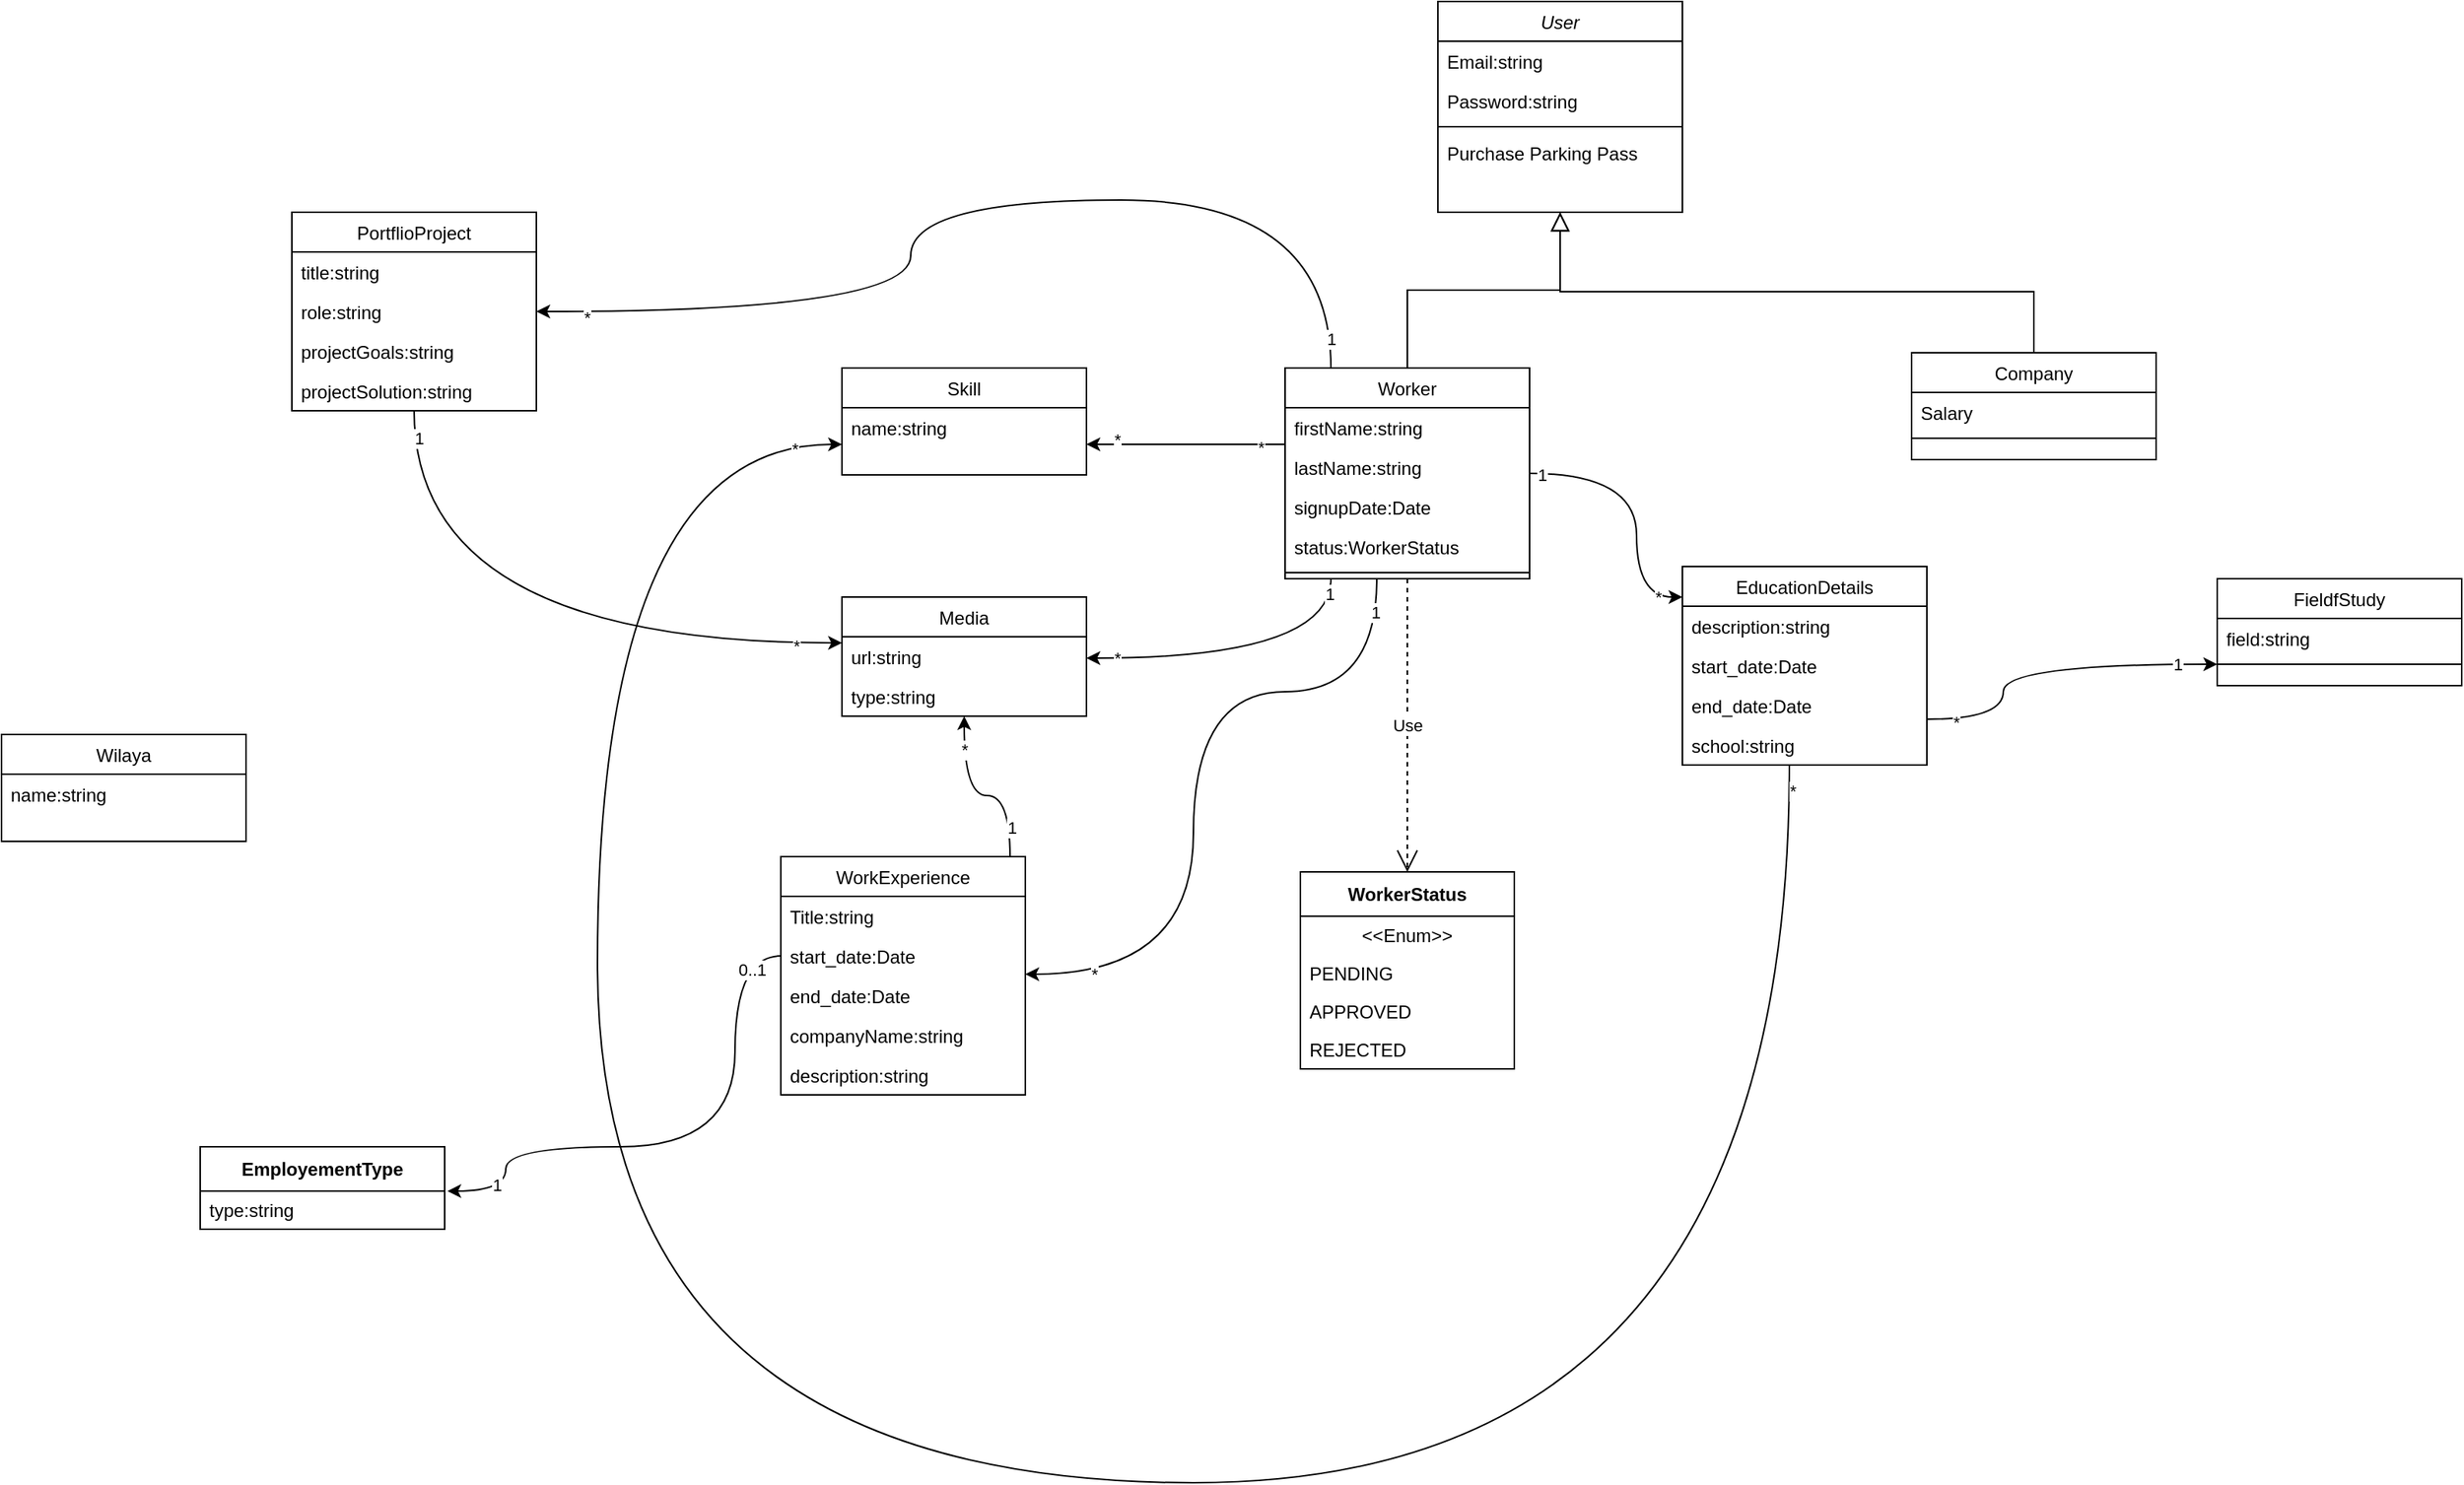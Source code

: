 <mxfile version="21.0.2" type="github">
  <diagram id="C5RBs43oDa-KdzZeNtuy" name="Page-1">
    <mxGraphModel dx="2514" dy="825" grid="1" gridSize="10" guides="1" tooltips="1" connect="1" arrows="1" fold="1" page="1" pageScale="1" pageWidth="827" pageHeight="1169" math="0" shadow="0">
      <root>
        <mxCell id="WIyWlLk6GJQsqaUBKTNV-0" />
        <mxCell id="WIyWlLk6GJQsqaUBKTNV-1" parent="WIyWlLk6GJQsqaUBKTNV-0" />
        <mxCell id="zkfFHV4jXpPFQw0GAbJ--0" value="User" style="swimlane;fontStyle=2;align=center;verticalAlign=top;childLayout=stackLayout;horizontal=1;startSize=26;horizontalStack=0;resizeParent=1;resizeLast=0;collapsible=1;marginBottom=0;rounded=0;shadow=0;strokeWidth=1;" parent="WIyWlLk6GJQsqaUBKTNV-1" vertex="1">
          <mxGeometry x="220" y="120" width="160" height="138" as="geometry">
            <mxRectangle x="230" y="140" width="160" height="26" as="alternateBounds" />
          </mxGeometry>
        </mxCell>
        <mxCell id="zkfFHV4jXpPFQw0GAbJ--1" value="Email:string" style="text;align=left;verticalAlign=top;spacingLeft=4;spacingRight=4;overflow=hidden;rotatable=0;points=[[0,0.5],[1,0.5]];portConstraint=eastwest;" parent="zkfFHV4jXpPFQw0GAbJ--0" vertex="1">
          <mxGeometry y="26" width="160" height="26" as="geometry" />
        </mxCell>
        <mxCell id="zkfFHV4jXpPFQw0GAbJ--2" value="Password:string" style="text;align=left;verticalAlign=top;spacingLeft=4;spacingRight=4;overflow=hidden;rotatable=0;points=[[0,0.5],[1,0.5]];portConstraint=eastwest;rounded=0;shadow=0;html=0;" parent="zkfFHV4jXpPFQw0GAbJ--0" vertex="1">
          <mxGeometry y="52" width="160" height="26" as="geometry" />
        </mxCell>
        <mxCell id="zkfFHV4jXpPFQw0GAbJ--4" value="" style="line;html=1;strokeWidth=1;align=left;verticalAlign=middle;spacingTop=-1;spacingLeft=3;spacingRight=3;rotatable=0;labelPosition=right;points=[];portConstraint=eastwest;" parent="zkfFHV4jXpPFQw0GAbJ--0" vertex="1">
          <mxGeometry y="78" width="160" height="8" as="geometry" />
        </mxCell>
        <mxCell id="zkfFHV4jXpPFQw0GAbJ--5" value="Purchase Parking Pass" style="text;align=left;verticalAlign=top;spacingLeft=4;spacingRight=4;overflow=hidden;rotatable=0;points=[[0,0.5],[1,0.5]];portConstraint=eastwest;" parent="zkfFHV4jXpPFQw0GAbJ--0" vertex="1">
          <mxGeometry y="86" width="160" height="26" as="geometry" />
        </mxCell>
        <mxCell id="mFvIl6yQEKOknpsYrwRo-8" value="" style="edgeStyle=orthogonalEdgeStyle;rounded=0;orthogonalLoop=1;jettySize=auto;html=1;curved=1;" edge="1" parent="WIyWlLk6GJQsqaUBKTNV-1" source="zkfFHV4jXpPFQw0GAbJ--6" target="mFvIl6yQEKOknpsYrwRo-10">
          <mxGeometry relative="1" as="geometry">
            <mxPoint x="20" y="429" as="targetPoint" />
            <Array as="points">
              <mxPoint x="150" y="550" />
            </Array>
          </mxGeometry>
        </mxCell>
        <mxCell id="mFvIl6yQEKOknpsYrwRo-17" value="*" style="edgeLabel;html=1;align=center;verticalAlign=middle;resizable=0;points=[];" vertex="1" connectable="0" parent="mFvIl6yQEKOknpsYrwRo-8">
          <mxGeometry x="0.817" relative="1" as="geometry">
            <mxPoint as="offset" />
          </mxGeometry>
        </mxCell>
        <mxCell id="mFvIl6yQEKOknpsYrwRo-18" value="1" style="edgeLabel;html=1;align=center;verticalAlign=middle;resizable=0;points=[];" vertex="1" connectable="0" parent="mFvIl6yQEKOknpsYrwRo-8">
          <mxGeometry x="-0.911" y="-1" relative="1" as="geometry">
            <mxPoint as="offset" />
          </mxGeometry>
        </mxCell>
        <mxCell id="mFvIl6yQEKOknpsYrwRo-110" value="" style="edgeStyle=orthogonalEdgeStyle;rounded=0;orthogonalLoop=1;jettySize=auto;html=1;curved=1;" edge="1" parent="WIyWlLk6GJQsqaUBKTNV-1" source="zkfFHV4jXpPFQw0GAbJ--6" target="mFvIl6yQEKOknpsYrwRo-88">
          <mxGeometry relative="1" as="geometry">
            <mxPoint x="20" y="429.0" as="targetPoint" />
            <Array as="points">
              <mxPoint x="150" y="250" />
              <mxPoint x="-125" y="250" />
              <mxPoint x="-125" y="323" />
            </Array>
          </mxGeometry>
        </mxCell>
        <mxCell id="mFvIl6yQEKOknpsYrwRo-111" value="*" style="edgeLabel;html=1;align=center;verticalAlign=middle;resizable=0;points=[];" vertex="1" connectable="0" parent="mFvIl6yQEKOknpsYrwRo-110">
          <mxGeometry x="0.908" y="4" relative="1" as="geometry">
            <mxPoint as="offset" />
          </mxGeometry>
        </mxCell>
        <mxCell id="mFvIl6yQEKOknpsYrwRo-112" value="1" style="edgeLabel;html=1;align=center;verticalAlign=middle;resizable=0;points=[];" vertex="1" connectable="0" parent="mFvIl6yQEKOknpsYrwRo-110">
          <mxGeometry x="-0.946" relative="1" as="geometry">
            <mxPoint as="offset" />
          </mxGeometry>
        </mxCell>
        <mxCell id="zkfFHV4jXpPFQw0GAbJ--6" value="Worker" style="swimlane;fontStyle=0;align=center;verticalAlign=top;childLayout=stackLayout;horizontal=1;startSize=26;horizontalStack=0;resizeParent=1;resizeLast=0;collapsible=1;marginBottom=0;rounded=0;shadow=0;strokeWidth=1;" parent="WIyWlLk6GJQsqaUBKTNV-1" vertex="1">
          <mxGeometry x="120" y="360" width="160" height="138" as="geometry">
            <mxRectangle x="130" y="380" width="160" height="26" as="alternateBounds" />
          </mxGeometry>
        </mxCell>
        <mxCell id="zkfFHV4jXpPFQw0GAbJ--7" value="firstName:string" style="text;align=left;verticalAlign=top;spacingLeft=4;spacingRight=4;overflow=hidden;rotatable=0;points=[[0,0.5],[1,0.5]];portConstraint=eastwest;" parent="zkfFHV4jXpPFQw0GAbJ--6" vertex="1">
          <mxGeometry y="26" width="160" height="26" as="geometry" />
        </mxCell>
        <mxCell id="zkfFHV4jXpPFQw0GAbJ--8" value="lastName:string" style="text;align=left;verticalAlign=top;spacingLeft=4;spacingRight=4;overflow=hidden;rotatable=0;points=[[0,0.5],[1,0.5]];portConstraint=eastwest;rounded=0;shadow=0;html=0;" parent="zkfFHV4jXpPFQw0GAbJ--6" vertex="1">
          <mxGeometry y="52" width="160" height="26" as="geometry" />
        </mxCell>
        <mxCell id="mFvIl6yQEKOknpsYrwRo-87" value="signupDate:Date" style="text;align=left;verticalAlign=top;spacingLeft=4;spacingRight=4;overflow=hidden;rotatable=0;points=[[0,0.5],[1,0.5]];portConstraint=eastwest;rounded=0;shadow=0;html=0;" vertex="1" parent="zkfFHV4jXpPFQw0GAbJ--6">
          <mxGeometry y="78" width="160" height="26" as="geometry" />
        </mxCell>
        <mxCell id="mFvIl6yQEKOknpsYrwRo-19" value="status:WorkerStatus" style="text;align=left;verticalAlign=top;spacingLeft=4;spacingRight=4;overflow=hidden;rotatable=0;points=[[0,0.5],[1,0.5]];portConstraint=eastwest;rounded=0;shadow=0;html=0;" vertex="1" parent="zkfFHV4jXpPFQw0GAbJ--6">
          <mxGeometry y="104" width="160" height="26" as="geometry" />
        </mxCell>
        <mxCell id="zkfFHV4jXpPFQw0GAbJ--9" value="" style="line;html=1;strokeWidth=1;align=left;verticalAlign=middle;spacingTop=-1;spacingLeft=3;spacingRight=3;rotatable=0;labelPosition=right;points=[];portConstraint=eastwest;" parent="zkfFHV4jXpPFQw0GAbJ--6" vertex="1">
          <mxGeometry y="130" width="160" height="8" as="geometry" />
        </mxCell>
        <mxCell id="zkfFHV4jXpPFQw0GAbJ--12" value="" style="endArrow=block;endSize=10;endFill=0;shadow=0;strokeWidth=1;rounded=0;edgeStyle=elbowEdgeStyle;elbow=vertical;" parent="WIyWlLk6GJQsqaUBKTNV-1" source="zkfFHV4jXpPFQw0GAbJ--6" target="zkfFHV4jXpPFQw0GAbJ--0" edge="1">
          <mxGeometry width="160" relative="1" as="geometry">
            <mxPoint x="200" y="203" as="sourcePoint" />
            <mxPoint x="200" y="203" as="targetPoint" />
          </mxGeometry>
        </mxCell>
        <mxCell id="zkfFHV4jXpPFQw0GAbJ--13" value="Company" style="swimlane;fontStyle=0;align=center;verticalAlign=top;childLayout=stackLayout;horizontal=1;startSize=26;horizontalStack=0;resizeParent=1;resizeLast=0;collapsible=1;marginBottom=0;rounded=0;shadow=0;strokeWidth=1;" parent="WIyWlLk6GJQsqaUBKTNV-1" vertex="1">
          <mxGeometry x="530" y="350" width="160" height="70" as="geometry">
            <mxRectangle x="340" y="380" width="170" height="26" as="alternateBounds" />
          </mxGeometry>
        </mxCell>
        <mxCell id="zkfFHV4jXpPFQw0GAbJ--14" value="Salary" style="text;align=left;verticalAlign=top;spacingLeft=4;spacingRight=4;overflow=hidden;rotatable=0;points=[[0,0.5],[1,0.5]];portConstraint=eastwest;" parent="zkfFHV4jXpPFQw0GAbJ--13" vertex="1">
          <mxGeometry y="26" width="160" height="26" as="geometry" />
        </mxCell>
        <mxCell id="zkfFHV4jXpPFQw0GAbJ--15" value="" style="line;html=1;strokeWidth=1;align=left;verticalAlign=middle;spacingTop=-1;spacingLeft=3;spacingRight=3;rotatable=0;labelPosition=right;points=[];portConstraint=eastwest;" parent="zkfFHV4jXpPFQw0GAbJ--13" vertex="1">
          <mxGeometry y="52" width="160" height="8" as="geometry" />
        </mxCell>
        <mxCell id="zkfFHV4jXpPFQw0GAbJ--16" value="" style="endArrow=block;endSize=10;endFill=0;shadow=0;strokeWidth=1;rounded=0;edgeStyle=elbowEdgeStyle;elbow=vertical;" parent="WIyWlLk6GJQsqaUBKTNV-1" source="zkfFHV4jXpPFQw0GAbJ--13" target="zkfFHV4jXpPFQw0GAbJ--0" edge="1">
          <mxGeometry width="160" relative="1" as="geometry">
            <mxPoint x="210" y="373" as="sourcePoint" />
            <mxPoint x="310" y="271" as="targetPoint" />
            <Array as="points">
              <mxPoint x="450" y="310" />
            </Array>
          </mxGeometry>
        </mxCell>
        <mxCell id="mFvIl6yQEKOknpsYrwRo-1" value="Skill" style="swimlane;fontStyle=0;align=center;verticalAlign=top;childLayout=stackLayout;horizontal=1;startSize=26;horizontalStack=0;resizeParent=1;resizeLast=0;collapsible=1;marginBottom=0;rounded=0;shadow=0;strokeWidth=1;" vertex="1" parent="WIyWlLk6GJQsqaUBKTNV-1">
          <mxGeometry x="-170" y="360" width="160" height="70" as="geometry">
            <mxRectangle x="130" y="380" width="160" height="26" as="alternateBounds" />
          </mxGeometry>
        </mxCell>
        <mxCell id="mFvIl6yQEKOknpsYrwRo-2" value="name:string" style="text;align=left;verticalAlign=top;spacingLeft=4;spacingRight=4;overflow=hidden;rotatable=0;points=[[0,0.5],[1,0.5]];portConstraint=eastwest;" vertex="1" parent="mFvIl6yQEKOknpsYrwRo-1">
          <mxGeometry y="26" width="160" height="26" as="geometry" />
        </mxCell>
        <mxCell id="mFvIl6yQEKOknpsYrwRo-10" value="Media" style="swimlane;fontStyle=0;align=center;verticalAlign=top;childLayout=stackLayout;horizontal=1;startSize=26;horizontalStack=0;resizeParent=1;resizeLast=0;collapsible=1;marginBottom=0;rounded=0;shadow=0;strokeWidth=1;" vertex="1" parent="WIyWlLk6GJQsqaUBKTNV-1">
          <mxGeometry x="-170" y="510" width="160" height="78" as="geometry">
            <mxRectangle x="130" y="380" width="160" height="26" as="alternateBounds" />
          </mxGeometry>
        </mxCell>
        <mxCell id="mFvIl6yQEKOknpsYrwRo-11" value="url:string" style="text;align=left;verticalAlign=top;spacingLeft=4;spacingRight=4;overflow=hidden;rotatable=0;points=[[0,0.5],[1,0.5]];portConstraint=eastwest;" vertex="1" parent="mFvIl6yQEKOknpsYrwRo-10">
          <mxGeometry y="26" width="160" height="26" as="geometry" />
        </mxCell>
        <mxCell id="mFvIl6yQEKOknpsYrwRo-13" value="type:string" style="text;align=left;verticalAlign=top;spacingLeft=4;spacingRight=4;overflow=hidden;rotatable=0;points=[[0,0.5],[1,0.5]];portConstraint=eastwest;" vertex="1" parent="mFvIl6yQEKOknpsYrwRo-10">
          <mxGeometry y="52" width="160" height="26" as="geometry" />
        </mxCell>
        <mxCell id="mFvIl6yQEKOknpsYrwRo-14" value="" style="edgeStyle=orthogonalEdgeStyle;rounded=0;orthogonalLoop=1;jettySize=auto;html=1;curved=1;" edge="1" parent="WIyWlLk6GJQsqaUBKTNV-1" source="zkfFHV4jXpPFQw0GAbJ--6" target="mFvIl6yQEKOknpsYrwRo-1">
          <mxGeometry relative="1" as="geometry">
            <mxPoint x="130" y="298" as="sourcePoint" />
            <mxPoint x="-80" y="350" as="targetPoint" />
            <Array as="points">
              <mxPoint x="80" y="410" />
              <mxPoint x="80" y="410" />
            </Array>
          </mxGeometry>
        </mxCell>
        <mxCell id="mFvIl6yQEKOknpsYrwRo-15" value="*" style="edgeLabel;html=1;align=center;verticalAlign=middle;resizable=0;points=[];" vertex="1" connectable="0" parent="mFvIl6yQEKOknpsYrwRo-14">
          <mxGeometry x="0.692" y="-3" relative="1" as="geometry">
            <mxPoint as="offset" />
          </mxGeometry>
        </mxCell>
        <mxCell id="mFvIl6yQEKOknpsYrwRo-16" value="*" style="edgeLabel;html=1;align=center;verticalAlign=middle;resizable=0;points=[];" vertex="1" connectable="0" parent="mFvIl6yQEKOknpsYrwRo-14">
          <mxGeometry x="-0.754" y="2" relative="1" as="geometry">
            <mxPoint as="offset" />
          </mxGeometry>
        </mxCell>
        <mxCell id="mFvIl6yQEKOknpsYrwRo-20" value="WorkerStatus" style="swimlane;fontStyle=1;align=center;verticalAlign=middle;childLayout=stackLayout;horizontal=1;startSize=29;horizontalStack=0;resizeParent=1;resizeParentMax=0;resizeLast=0;collapsible=0;marginBottom=0;html=1;whiteSpace=wrap;" vertex="1" parent="WIyWlLk6GJQsqaUBKTNV-1">
          <mxGeometry x="130" y="690" width="140" height="129" as="geometry" />
        </mxCell>
        <mxCell id="mFvIl6yQEKOknpsYrwRo-21" value="&amp;lt;&amp;lt;Enum&amp;gt;&amp;gt;" style="text;html=1;strokeColor=none;fillColor=none;align=center;verticalAlign=middle;spacingLeft=4;spacingRight=4;overflow=hidden;rotatable=0;points=[[0,0.5],[1,0.5]];portConstraint=eastwest;whiteSpace=wrap;" vertex="1" parent="mFvIl6yQEKOknpsYrwRo-20">
          <mxGeometry y="29" width="140" height="25" as="geometry" />
        </mxCell>
        <mxCell id="mFvIl6yQEKOknpsYrwRo-22" value="PENDING" style="text;html=1;strokeColor=none;fillColor=none;align=left;verticalAlign=middle;spacingLeft=4;spacingRight=4;overflow=hidden;rotatable=0;points=[[0,0.5],[1,0.5]];portConstraint=eastwest;whiteSpace=wrap;" vertex="1" parent="mFvIl6yQEKOknpsYrwRo-20">
          <mxGeometry y="54" width="140" height="25" as="geometry" />
        </mxCell>
        <mxCell id="mFvIl6yQEKOknpsYrwRo-23" value="APPROVED" style="text;html=1;strokeColor=none;fillColor=none;align=left;verticalAlign=middle;spacingLeft=4;spacingRight=4;overflow=hidden;rotatable=0;points=[[0,0.5],[1,0.5]];portConstraint=eastwest;whiteSpace=wrap;" vertex="1" parent="mFvIl6yQEKOknpsYrwRo-20">
          <mxGeometry y="79" width="140" height="25" as="geometry" />
        </mxCell>
        <mxCell id="mFvIl6yQEKOknpsYrwRo-24" value="REJECTED" style="text;html=1;strokeColor=none;fillColor=none;align=left;verticalAlign=middle;spacingLeft=4;spacingRight=4;overflow=hidden;rotatable=0;points=[[0,0.5],[1,0.5]];portConstraint=eastwest;whiteSpace=wrap;" vertex="1" parent="mFvIl6yQEKOknpsYrwRo-20">
          <mxGeometry y="104" width="140" height="25" as="geometry" />
        </mxCell>
        <mxCell id="mFvIl6yQEKOknpsYrwRo-25" value="Use" style="endArrow=open;endSize=12;dashed=1;html=1;rounded=0;" edge="1" parent="WIyWlLk6GJQsqaUBKTNV-1" source="zkfFHV4jXpPFQw0GAbJ--6" target="mFvIl6yQEKOknpsYrwRo-20">
          <mxGeometry width="160" relative="1" as="geometry">
            <mxPoint x="450" y="550" as="sourcePoint" />
            <mxPoint x="610" y="550" as="targetPoint" />
          </mxGeometry>
        </mxCell>
        <mxCell id="mFvIl6yQEKOknpsYrwRo-34" value="" style="edgeStyle=orthogonalEdgeStyle;rounded=0;orthogonalLoop=1;jettySize=auto;html=1;curved=1;" edge="1" parent="WIyWlLk6GJQsqaUBKTNV-1" source="mFvIl6yQEKOknpsYrwRo-26" target="mFvIl6yQEKOknpsYrwRo-31">
          <mxGeometry relative="1" as="geometry">
            <Array as="points">
              <mxPoint x="590" y="590" />
              <mxPoint x="590" y="554" />
            </Array>
          </mxGeometry>
        </mxCell>
        <mxCell id="mFvIl6yQEKOknpsYrwRo-35" value="1" style="edgeLabel;html=1;align=center;verticalAlign=middle;resizable=0;points=[];" vertex="1" connectable="0" parent="mFvIl6yQEKOknpsYrwRo-34">
          <mxGeometry x="0.765" relative="1" as="geometry">
            <mxPoint as="offset" />
          </mxGeometry>
        </mxCell>
        <mxCell id="mFvIl6yQEKOknpsYrwRo-36" value="*" style="edgeLabel;html=1;align=center;verticalAlign=middle;resizable=0;points=[];" vertex="1" connectable="0" parent="mFvIl6yQEKOknpsYrwRo-34">
          <mxGeometry x="-0.838" y="-2" relative="1" as="geometry">
            <mxPoint as="offset" />
          </mxGeometry>
        </mxCell>
        <mxCell id="mFvIl6yQEKOknpsYrwRo-26" value="EducationDetails" style="swimlane;fontStyle=0;align=center;verticalAlign=top;childLayout=stackLayout;horizontal=1;startSize=26;horizontalStack=0;resizeParent=1;resizeLast=0;collapsible=1;marginBottom=0;rounded=0;shadow=0;strokeWidth=1;" vertex="1" parent="WIyWlLk6GJQsqaUBKTNV-1">
          <mxGeometry x="380" y="490" width="160" height="130" as="geometry">
            <mxRectangle x="130" y="380" width="160" height="26" as="alternateBounds" />
          </mxGeometry>
        </mxCell>
        <mxCell id="mFvIl6yQEKOknpsYrwRo-27" value="description:string" style="text;align=left;verticalAlign=top;spacingLeft=4;spacingRight=4;overflow=hidden;rotatable=0;points=[[0,0.5],[1,0.5]];portConstraint=eastwest;" vertex="1" parent="mFvIl6yQEKOknpsYrwRo-26">
          <mxGeometry y="26" width="160" height="26" as="geometry" />
        </mxCell>
        <mxCell id="mFvIl6yQEKOknpsYrwRo-28" value="start_date:Date" style="text;align=left;verticalAlign=top;spacingLeft=4;spacingRight=4;overflow=hidden;rotatable=0;points=[[0,0.5],[1,0.5]];portConstraint=eastwest;" vertex="1" parent="mFvIl6yQEKOknpsYrwRo-26">
          <mxGeometry y="52" width="160" height="26" as="geometry" />
        </mxCell>
        <mxCell id="mFvIl6yQEKOknpsYrwRo-29" value="end_date:Date" style="text;align=left;verticalAlign=top;spacingLeft=4;spacingRight=4;overflow=hidden;rotatable=0;points=[[0,0.5],[1,0.5]];portConstraint=eastwest;" vertex="1" parent="mFvIl6yQEKOknpsYrwRo-26">
          <mxGeometry y="78" width="160" height="26" as="geometry" />
        </mxCell>
        <mxCell id="mFvIl6yQEKOknpsYrwRo-30" value="school:string" style="text;align=left;verticalAlign=top;spacingLeft=4;spacingRight=4;overflow=hidden;rotatable=0;points=[[0,0.5],[1,0.5]];portConstraint=eastwest;" vertex="1" parent="mFvIl6yQEKOknpsYrwRo-26">
          <mxGeometry y="104" width="160" height="26" as="geometry" />
        </mxCell>
        <mxCell id="mFvIl6yQEKOknpsYrwRo-31" value="FieldfStudy" style="swimlane;fontStyle=0;align=center;verticalAlign=top;childLayout=stackLayout;horizontal=1;startSize=26;horizontalStack=0;resizeParent=1;resizeLast=0;collapsible=1;marginBottom=0;rounded=0;shadow=0;strokeWidth=1;" vertex="1" parent="WIyWlLk6GJQsqaUBKTNV-1">
          <mxGeometry x="730" y="498" width="160" height="70" as="geometry">
            <mxRectangle x="340" y="380" width="170" height="26" as="alternateBounds" />
          </mxGeometry>
        </mxCell>
        <mxCell id="mFvIl6yQEKOknpsYrwRo-32" value="field:string" style="text;align=left;verticalAlign=top;spacingLeft=4;spacingRight=4;overflow=hidden;rotatable=0;points=[[0,0.5],[1,0.5]];portConstraint=eastwest;" vertex="1" parent="mFvIl6yQEKOknpsYrwRo-31">
          <mxGeometry y="26" width="160" height="26" as="geometry" />
        </mxCell>
        <mxCell id="mFvIl6yQEKOknpsYrwRo-33" value="" style="line;html=1;strokeWidth=1;align=left;verticalAlign=middle;spacingTop=-1;spacingLeft=3;spacingRight=3;rotatable=0;labelPosition=right;points=[];portConstraint=eastwest;" vertex="1" parent="mFvIl6yQEKOknpsYrwRo-31">
          <mxGeometry y="52" width="160" height="8" as="geometry" />
        </mxCell>
        <mxCell id="mFvIl6yQEKOknpsYrwRo-37" value="" style="edgeStyle=orthogonalEdgeStyle;rounded=0;orthogonalLoop=1;jettySize=auto;html=1;curved=1;" edge="1" parent="WIyWlLk6GJQsqaUBKTNV-1" source="zkfFHV4jXpPFQw0GAbJ--6" target="mFvIl6yQEKOknpsYrwRo-26">
          <mxGeometry relative="1" as="geometry">
            <mxPoint x="360" y="458" as="sourcePoint" />
            <mxPoint x="200" y="510" as="targetPoint" />
            <Array as="points">
              <mxPoint x="350" y="429" />
              <mxPoint x="350" y="510" />
            </Array>
          </mxGeometry>
        </mxCell>
        <mxCell id="mFvIl6yQEKOknpsYrwRo-38" value="*" style="edgeLabel;html=1;align=center;verticalAlign=middle;resizable=0;points=[];" vertex="1" connectable="0" parent="mFvIl6yQEKOknpsYrwRo-37">
          <mxGeometry x="0.817" relative="1" as="geometry">
            <mxPoint as="offset" />
          </mxGeometry>
        </mxCell>
        <mxCell id="mFvIl6yQEKOknpsYrwRo-39" value="1" style="edgeLabel;html=1;align=center;verticalAlign=middle;resizable=0;points=[];" vertex="1" connectable="0" parent="mFvIl6yQEKOknpsYrwRo-37">
          <mxGeometry x="-0.911" y="-1" relative="1" as="geometry">
            <mxPoint as="offset" />
          </mxGeometry>
        </mxCell>
        <mxCell id="mFvIl6yQEKOknpsYrwRo-40" value="" style="edgeStyle=orthogonalEdgeStyle;rounded=0;orthogonalLoop=1;jettySize=auto;html=1;curved=1;" edge="1" parent="WIyWlLk6GJQsqaUBKTNV-1" source="mFvIl6yQEKOknpsYrwRo-26" target="mFvIl6yQEKOknpsYrwRo-1">
          <mxGeometry relative="1" as="geometry">
            <mxPoint x="340" y="716" as="sourcePoint" />
            <mxPoint x="440" y="680" as="targetPoint" />
            <Array as="points">
              <mxPoint x="450" y="1090" />
              <mxPoint x="-330" y="1090" />
              <mxPoint x="-330" y="410" />
            </Array>
          </mxGeometry>
        </mxCell>
        <mxCell id="mFvIl6yQEKOknpsYrwRo-43" value="*" style="edgeLabel;html=1;align=center;verticalAlign=middle;resizable=0;points=[];" vertex="1" connectable="0" parent="mFvIl6yQEKOknpsYrwRo-40">
          <mxGeometry x="0.97" y="-3" relative="1" as="geometry">
            <mxPoint as="offset" />
          </mxGeometry>
        </mxCell>
        <mxCell id="mFvIl6yQEKOknpsYrwRo-44" value="*" style="edgeLabel;html=1;align=center;verticalAlign=middle;resizable=0;points=[];" vertex="1" connectable="0" parent="mFvIl6yQEKOknpsYrwRo-40">
          <mxGeometry x="-0.984" y="2" relative="1" as="geometry">
            <mxPoint as="offset" />
          </mxGeometry>
        </mxCell>
        <mxCell id="mFvIl6yQEKOknpsYrwRo-47" value="WorkExperience" style="swimlane;fontStyle=0;align=center;verticalAlign=top;childLayout=stackLayout;horizontal=1;startSize=26;horizontalStack=0;resizeParent=1;resizeLast=0;collapsible=1;marginBottom=0;rounded=0;shadow=0;strokeWidth=1;" vertex="1" parent="WIyWlLk6GJQsqaUBKTNV-1">
          <mxGeometry x="-210" y="680" width="160" height="156" as="geometry">
            <mxRectangle x="130" y="380" width="160" height="26" as="alternateBounds" />
          </mxGeometry>
        </mxCell>
        <mxCell id="mFvIl6yQEKOknpsYrwRo-48" value="Title:string" style="text;align=left;verticalAlign=top;spacingLeft=4;spacingRight=4;overflow=hidden;rotatable=0;points=[[0,0.5],[1,0.5]];portConstraint=eastwest;" vertex="1" parent="mFvIl6yQEKOknpsYrwRo-47">
          <mxGeometry y="26" width="160" height="26" as="geometry" />
        </mxCell>
        <mxCell id="mFvIl6yQEKOknpsYrwRo-49" value="start_date:Date" style="text;align=left;verticalAlign=top;spacingLeft=4;spacingRight=4;overflow=hidden;rotatable=0;points=[[0,0.5],[1,0.5]];portConstraint=eastwest;" vertex="1" parent="mFvIl6yQEKOknpsYrwRo-47">
          <mxGeometry y="52" width="160" height="26" as="geometry" />
        </mxCell>
        <mxCell id="mFvIl6yQEKOknpsYrwRo-50" value="end_date:Date" style="text;align=left;verticalAlign=top;spacingLeft=4;spacingRight=4;overflow=hidden;rotatable=0;points=[[0,0.5],[1,0.5]];portConstraint=eastwest;" vertex="1" parent="mFvIl6yQEKOknpsYrwRo-47">
          <mxGeometry y="78" width="160" height="26" as="geometry" />
        </mxCell>
        <mxCell id="mFvIl6yQEKOknpsYrwRo-51" value="companyName:string" style="text;align=left;verticalAlign=top;spacingLeft=4;spacingRight=4;overflow=hidden;rotatable=0;points=[[0,0.5],[1,0.5]];portConstraint=eastwest;" vertex="1" parent="mFvIl6yQEKOknpsYrwRo-47">
          <mxGeometry y="104" width="160" height="26" as="geometry" />
        </mxCell>
        <mxCell id="mFvIl6yQEKOknpsYrwRo-77" value="description:string" style="text;align=left;verticalAlign=top;spacingLeft=4;spacingRight=4;overflow=hidden;rotatable=0;points=[[0,0.5],[1,0.5]];portConstraint=eastwest;" vertex="1" parent="mFvIl6yQEKOknpsYrwRo-47">
          <mxGeometry y="130" width="160" height="26" as="geometry" />
        </mxCell>
        <mxCell id="mFvIl6yQEKOknpsYrwRo-52" value="" style="edgeStyle=orthogonalEdgeStyle;rounded=0;orthogonalLoop=1;jettySize=auto;html=1;curved=1;" edge="1" parent="WIyWlLk6GJQsqaUBKTNV-1" source="zkfFHV4jXpPFQw0GAbJ--6">
          <mxGeometry relative="1" as="geometry">
            <mxPoint x="160" y="520" as="sourcePoint" />
            <mxPoint x="-50" y="757" as="targetPoint" />
            <Array as="points">
              <mxPoint x="180" y="572" />
              <mxPoint x="60" y="572" />
              <mxPoint x="60" y="757" />
            </Array>
          </mxGeometry>
        </mxCell>
        <mxCell id="mFvIl6yQEKOknpsYrwRo-53" value="*" style="edgeLabel;html=1;align=center;verticalAlign=middle;resizable=0;points=[];" vertex="1" connectable="0" parent="mFvIl6yQEKOknpsYrwRo-52">
          <mxGeometry x="0.817" relative="1" as="geometry">
            <mxPoint as="offset" />
          </mxGeometry>
        </mxCell>
        <mxCell id="mFvIl6yQEKOknpsYrwRo-54" value="1" style="edgeLabel;html=1;align=center;verticalAlign=middle;resizable=0;points=[];" vertex="1" connectable="0" parent="mFvIl6yQEKOknpsYrwRo-52">
          <mxGeometry x="-0.911" y="-1" relative="1" as="geometry">
            <mxPoint as="offset" />
          </mxGeometry>
        </mxCell>
        <mxCell id="mFvIl6yQEKOknpsYrwRo-55" value="EmployementType" style="swimlane;fontStyle=1;align=center;verticalAlign=middle;childLayout=stackLayout;horizontal=1;startSize=29;horizontalStack=0;resizeParent=1;resizeParentMax=0;resizeLast=0;collapsible=0;marginBottom=0;html=1;whiteSpace=wrap;" vertex="1" parent="WIyWlLk6GJQsqaUBKTNV-1">
          <mxGeometry x="-590" y="870" width="160" height="54" as="geometry" />
        </mxCell>
        <mxCell id="mFvIl6yQEKOknpsYrwRo-57" value="type:string" style="text;html=1;strokeColor=none;fillColor=none;align=left;verticalAlign=middle;spacingLeft=4;spacingRight=4;overflow=hidden;rotatable=0;points=[[0,0.5],[1,0.5]];portConstraint=eastwest;whiteSpace=wrap;" vertex="1" parent="mFvIl6yQEKOknpsYrwRo-55">
          <mxGeometry y="29" width="160" height="25" as="geometry" />
        </mxCell>
        <mxCell id="mFvIl6yQEKOknpsYrwRo-63" value="" style="edgeStyle=orthogonalEdgeStyle;rounded=0;orthogonalLoop=1;jettySize=auto;html=1;curved=1;entryX=1.011;entryY=0.001;entryDx=0;entryDy=0;entryPerimeter=0;" edge="1" parent="WIyWlLk6GJQsqaUBKTNV-1" source="mFvIl6yQEKOknpsYrwRo-47" target="mFvIl6yQEKOknpsYrwRo-57">
          <mxGeometry relative="1" as="geometry">
            <mxPoint x="-240" y="880" as="sourcePoint" />
            <mxPoint x="-400" y="932" as="targetPoint" />
            <Array as="points">
              <mxPoint x="-240" y="745" />
              <mxPoint x="-240" y="870" />
              <mxPoint x="-390" y="870" />
              <mxPoint x="-390" y="899" />
            </Array>
          </mxGeometry>
        </mxCell>
        <mxCell id="mFvIl6yQEKOknpsYrwRo-68" value="0..1" style="edgeLabel;html=1;align=center;verticalAlign=middle;resizable=0;points=[];" vertex="1" connectable="0" parent="mFvIl6yQEKOknpsYrwRo-63">
          <mxGeometry x="-0.894" y="9" relative="1" as="geometry">
            <mxPoint as="offset" />
          </mxGeometry>
        </mxCell>
        <mxCell id="mFvIl6yQEKOknpsYrwRo-73" value="1" style="edgeLabel;html=1;align=center;verticalAlign=middle;resizable=0;points=[];" vertex="1" connectable="0" parent="mFvIl6yQEKOknpsYrwRo-63">
          <mxGeometry x="0.828" y="-4" relative="1" as="geometry">
            <mxPoint as="offset" />
          </mxGeometry>
        </mxCell>
        <mxCell id="mFvIl6yQEKOknpsYrwRo-74" value="" style="edgeStyle=orthogonalEdgeStyle;rounded=0;orthogonalLoop=1;jettySize=auto;html=1;curved=1;" edge="1" parent="WIyWlLk6GJQsqaUBKTNV-1" source="mFvIl6yQEKOknpsYrwRo-47" target="mFvIl6yQEKOknpsYrwRo-10">
          <mxGeometry relative="1" as="geometry">
            <mxPoint x="-60" y="588" as="sourcePoint" />
            <mxPoint x="-220" y="640" as="targetPoint" />
            <Array as="points">
              <mxPoint x="-60" y="640" />
              <mxPoint x="-90" y="640" />
            </Array>
          </mxGeometry>
        </mxCell>
        <mxCell id="mFvIl6yQEKOknpsYrwRo-75" value="*" style="edgeLabel;html=1;align=center;verticalAlign=middle;resizable=0;points=[];" vertex="1" connectable="0" parent="mFvIl6yQEKOknpsYrwRo-74">
          <mxGeometry x="0.817" relative="1" as="geometry">
            <mxPoint y="11" as="offset" />
          </mxGeometry>
        </mxCell>
        <mxCell id="mFvIl6yQEKOknpsYrwRo-76" value="1" style="edgeLabel;html=1;align=center;verticalAlign=middle;resizable=0;points=[];" vertex="1" connectable="0" parent="mFvIl6yQEKOknpsYrwRo-74">
          <mxGeometry x="-0.911" y="-1" relative="1" as="geometry">
            <mxPoint y="-14" as="offset" />
          </mxGeometry>
        </mxCell>
        <mxCell id="mFvIl6yQEKOknpsYrwRo-78" value="Wilaya" style="swimlane;fontStyle=0;align=center;verticalAlign=top;childLayout=stackLayout;horizontal=1;startSize=26;horizontalStack=0;resizeParent=1;resizeLast=0;collapsible=1;marginBottom=0;rounded=0;shadow=0;strokeWidth=1;" vertex="1" parent="WIyWlLk6GJQsqaUBKTNV-1">
          <mxGeometry x="-720" y="600" width="160" height="70" as="geometry">
            <mxRectangle x="130" y="380" width="160" height="26" as="alternateBounds" />
          </mxGeometry>
        </mxCell>
        <mxCell id="mFvIl6yQEKOknpsYrwRo-79" value="name:string" style="text;align=left;verticalAlign=top;spacingLeft=4;spacingRight=4;overflow=hidden;rotatable=0;points=[[0,0.5],[1,0.5]];portConstraint=eastwest;" vertex="1" parent="mFvIl6yQEKOknpsYrwRo-78">
          <mxGeometry y="26" width="160" height="26" as="geometry" />
        </mxCell>
        <mxCell id="mFvIl6yQEKOknpsYrwRo-100" value="" style="edgeStyle=orthogonalEdgeStyle;rounded=0;orthogonalLoop=1;jettySize=auto;html=1;curved=1;" edge="1" parent="WIyWlLk6GJQsqaUBKTNV-1" source="mFvIl6yQEKOknpsYrwRo-88" target="mFvIl6yQEKOknpsYrwRo-10">
          <mxGeometry relative="1" as="geometry">
            <mxPoint x="-250" y="323" as="targetPoint" />
            <Array as="points">
              <mxPoint x="-450" y="540" />
            </Array>
          </mxGeometry>
        </mxCell>
        <mxCell id="mFvIl6yQEKOknpsYrwRo-101" value="*" style="edgeLabel;html=1;align=center;verticalAlign=middle;resizable=0;points=[];" vertex="1" connectable="0" parent="mFvIl6yQEKOknpsYrwRo-100">
          <mxGeometry x="0.862" y="-2" relative="1" as="geometry">
            <mxPoint as="offset" />
          </mxGeometry>
        </mxCell>
        <mxCell id="mFvIl6yQEKOknpsYrwRo-102" value="1" style="edgeLabel;html=1;align=center;verticalAlign=middle;resizable=0;points=[];" vertex="1" connectable="0" parent="mFvIl6yQEKOknpsYrwRo-100">
          <mxGeometry x="-0.919" y="3" relative="1" as="geometry">
            <mxPoint as="offset" />
          </mxGeometry>
        </mxCell>
        <mxCell id="mFvIl6yQEKOknpsYrwRo-88" value="PortflioProject" style="swimlane;fontStyle=0;align=center;verticalAlign=top;childLayout=stackLayout;horizontal=1;startSize=26;horizontalStack=0;resizeParent=1;resizeLast=0;collapsible=1;marginBottom=0;rounded=0;shadow=0;strokeWidth=1;" vertex="1" parent="WIyWlLk6GJQsqaUBKTNV-1">
          <mxGeometry x="-530" y="258" width="160" height="130" as="geometry">
            <mxRectangle x="130" y="380" width="160" height="26" as="alternateBounds" />
          </mxGeometry>
        </mxCell>
        <mxCell id="mFvIl6yQEKOknpsYrwRo-89" value="title:string" style="text;align=left;verticalAlign=top;spacingLeft=4;spacingRight=4;overflow=hidden;rotatable=0;points=[[0,0.5],[1,0.5]];portConstraint=eastwest;" vertex="1" parent="mFvIl6yQEKOknpsYrwRo-88">
          <mxGeometry y="26" width="160" height="26" as="geometry" />
        </mxCell>
        <mxCell id="mFvIl6yQEKOknpsYrwRo-90" value="role:string" style="text;align=left;verticalAlign=top;spacingLeft=4;spacingRight=4;overflow=hidden;rotatable=0;points=[[0,0.5],[1,0.5]];portConstraint=eastwest;" vertex="1" parent="mFvIl6yQEKOknpsYrwRo-88">
          <mxGeometry y="52" width="160" height="26" as="geometry" />
        </mxCell>
        <mxCell id="mFvIl6yQEKOknpsYrwRo-91" value="projectGoals:string" style="text;align=left;verticalAlign=top;spacingLeft=4;spacingRight=4;overflow=hidden;rotatable=0;points=[[0,0.5],[1,0.5]];portConstraint=eastwest;" vertex="1" parent="mFvIl6yQEKOknpsYrwRo-88">
          <mxGeometry y="78" width="160" height="26" as="geometry" />
        </mxCell>
        <mxCell id="mFvIl6yQEKOknpsYrwRo-92" value="projectSolution:string" style="text;align=left;verticalAlign=top;spacingLeft=4;spacingRight=4;overflow=hidden;rotatable=0;points=[[0,0.5],[1,0.5]];portConstraint=eastwest;" vertex="1" parent="mFvIl6yQEKOknpsYrwRo-88">
          <mxGeometry y="104" width="160" height="26" as="geometry" />
        </mxCell>
      </root>
    </mxGraphModel>
  </diagram>
</mxfile>
